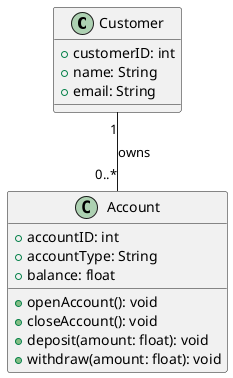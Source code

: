 @startuml
class Customer {
    +customerID: int
    +name: String
    +email: String
}

class Account {
    +accountID: int
    +accountType: String
    +balance: float
    +openAccount(): void
    +closeAccount(): void
    +deposit(amount: float): void
    +withdraw(amount: float): void
}

Customer "1" -- "0..*" Account : owns
@enduml
